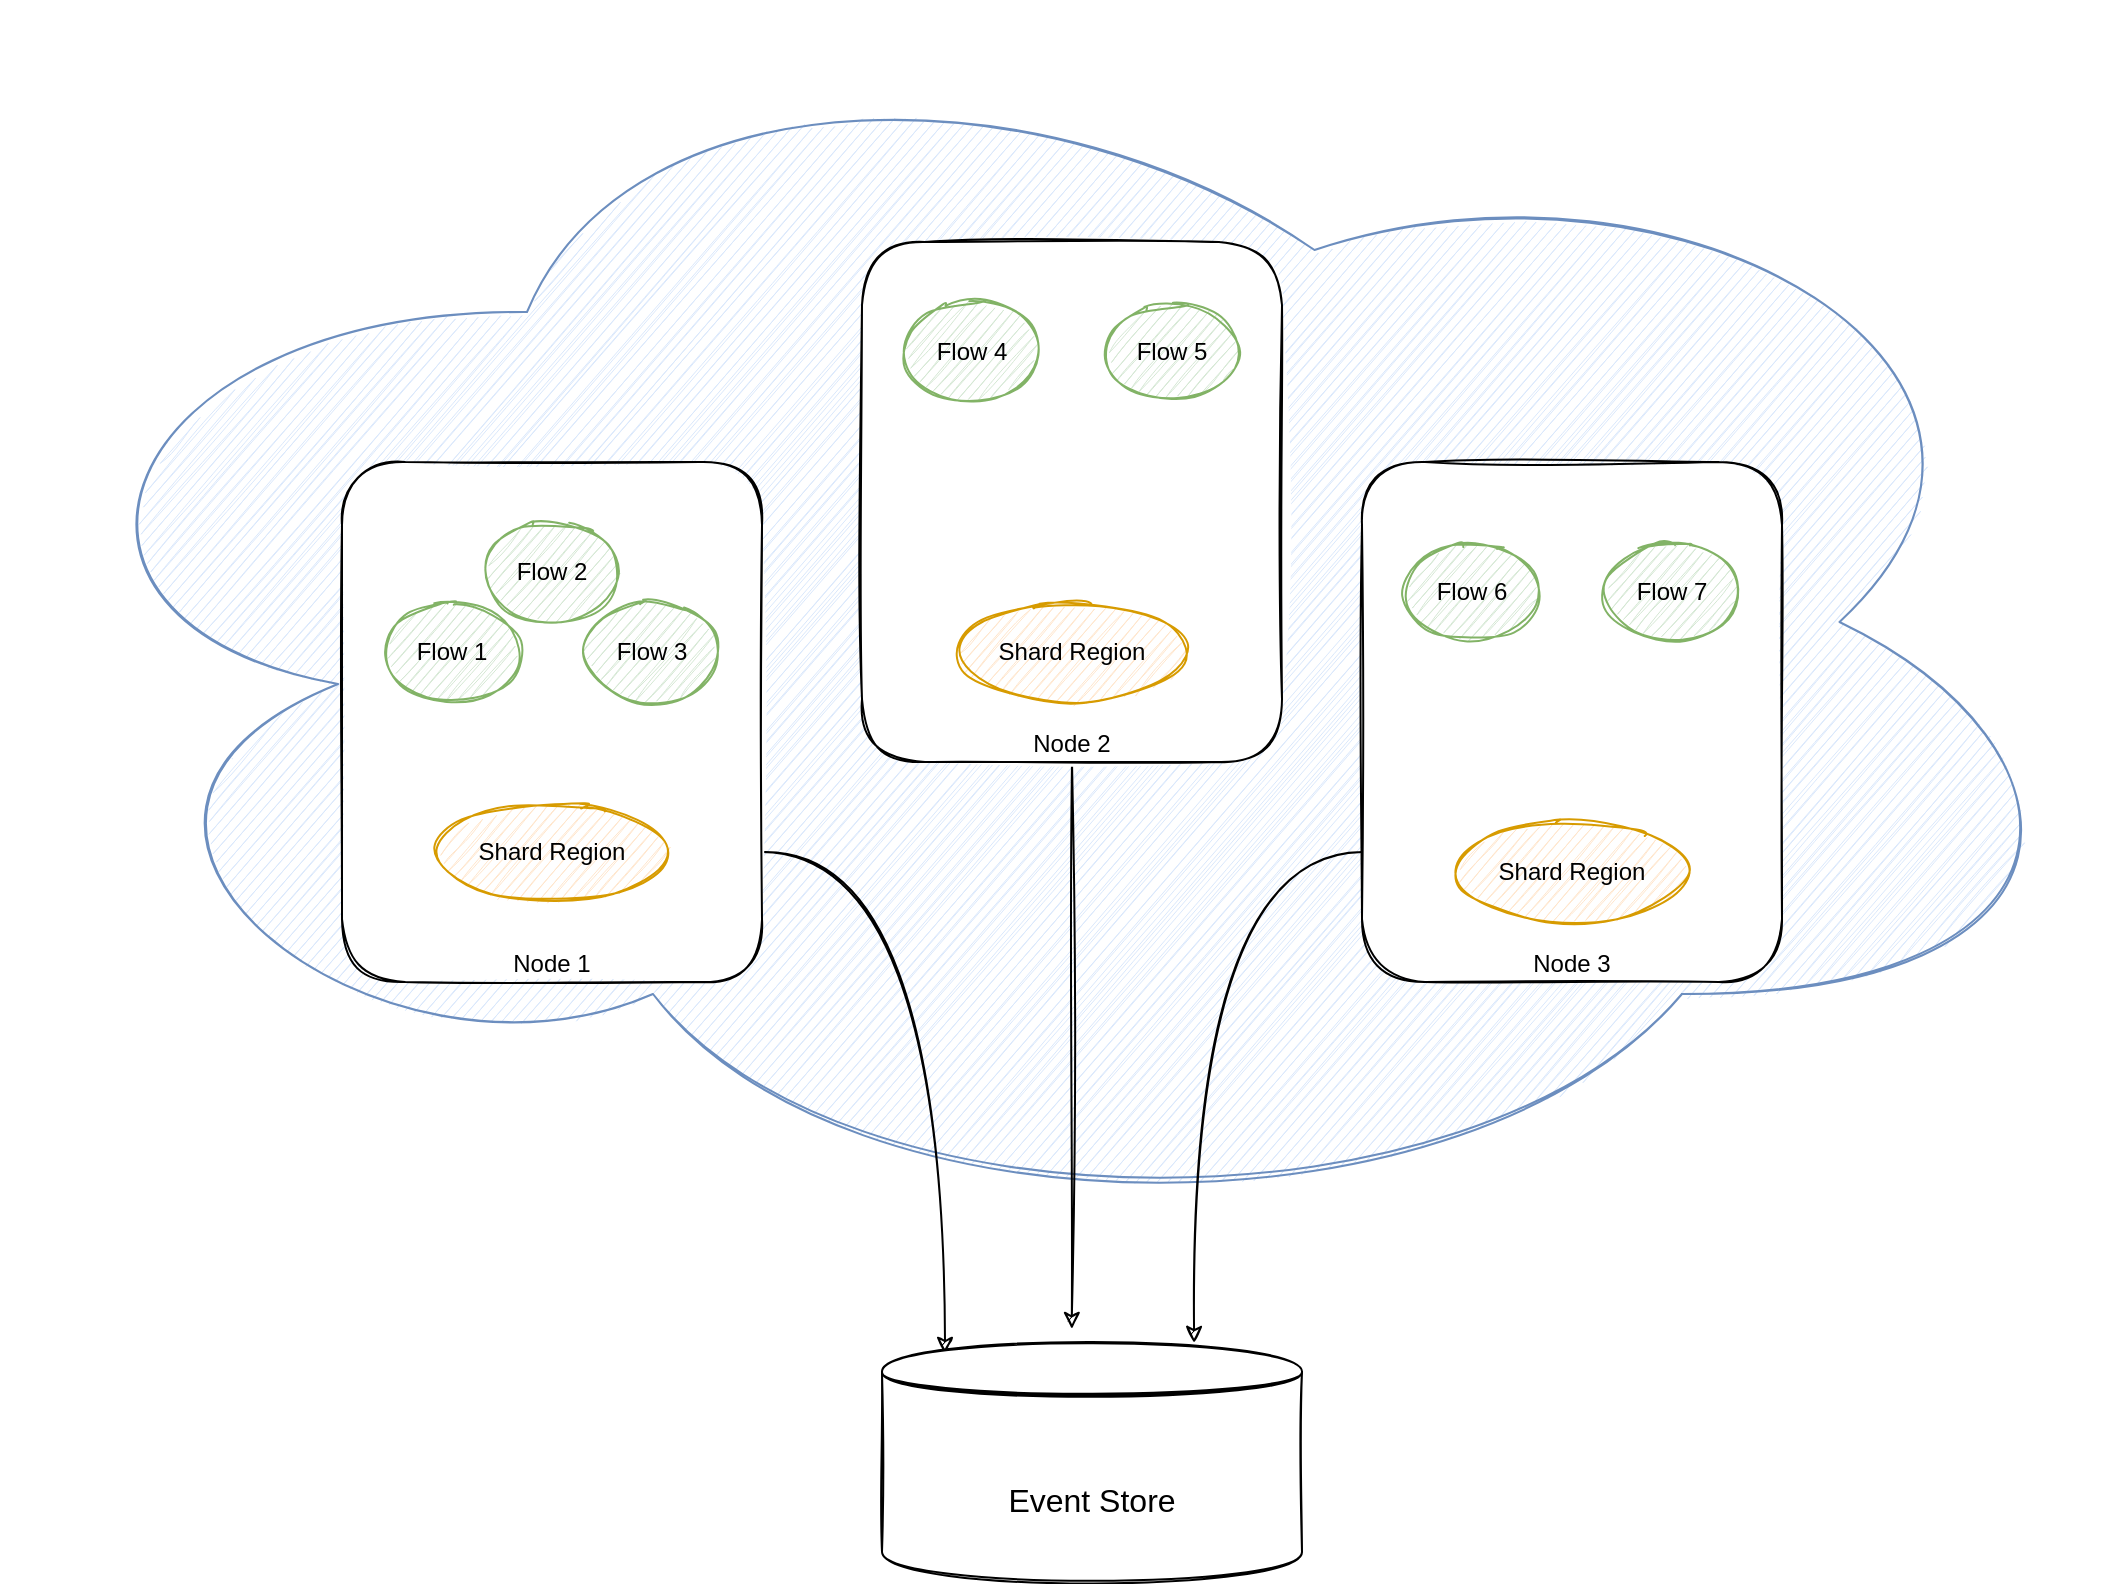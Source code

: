 <mxfile version="19.0.3" type="device"><diagram id="PsOc9hD5OhD_XFZD_qXZ" name="Page-1"><mxGraphModel dx="2200" dy="1978" grid="1" gridSize="10" guides="1" tooltips="1" connect="1" arrows="1" fold="1" page="1" pageScale="1" pageWidth="850" pageHeight="1100" math="0" shadow="0"><root><mxCell id="0"/><mxCell id="1" parent="0"/><mxCell id="osPVboeEqwbEDw1G5q4Q-4" value="" style="ellipse;shape=cloud;whiteSpace=wrap;html=1;fillColor=#dae8fc;strokeColor=#6c8ebf;sketch=1;" vertex="1" parent="1"><mxGeometry x="-80" y="-100" width="1050" height="620" as="geometry"/></mxCell><mxCell id="osPVboeEqwbEDw1G5q4Q-20" style="edgeStyle=orthogonalEdgeStyle;rounded=0;orthogonalLoop=1;jettySize=auto;html=1;exitX=1;exitY=0.75;exitDx=0;exitDy=0;entryX=0.15;entryY=0.05;entryDx=0;entryDy=0;fontSize=16;curved=1;entryPerimeter=0;sketch=1;" edge="1" parent="1" source="osPVboeEqwbEDw1G5q4Q-1" target="osPVboeEqwbEDw1G5q4Q-5"><mxGeometry relative="1" as="geometry"/></mxCell><mxCell id="osPVboeEqwbEDw1G5q4Q-1" value="Node 1" style="rounded=1;whiteSpace=wrap;html=1;verticalAlign=bottom;sketch=1;" vertex="1" parent="1"><mxGeometry x="90" y="130" width="210" height="260" as="geometry"/></mxCell><mxCell id="osPVboeEqwbEDw1G5q4Q-22" style="edgeStyle=orthogonalEdgeStyle;curved=1;rounded=0;orthogonalLoop=1;jettySize=auto;html=1;exitX=0.5;exitY=1;exitDx=0;exitDy=0;entryX=0.452;entryY=-0.054;entryDx=0;entryDy=0;entryPerimeter=0;fontSize=16;sketch=1;" edge="1" parent="1" source="osPVboeEqwbEDw1G5q4Q-2" target="osPVboeEqwbEDw1G5q4Q-5"><mxGeometry relative="1" as="geometry"/></mxCell><mxCell id="osPVboeEqwbEDw1G5q4Q-2" value="Node 2" style="rounded=1;whiteSpace=wrap;html=1;verticalAlign=bottom;sketch=1;" vertex="1" parent="1"><mxGeometry x="350" y="20" width="210" height="260" as="geometry"/></mxCell><mxCell id="osPVboeEqwbEDw1G5q4Q-21" style="edgeStyle=orthogonalEdgeStyle;curved=1;rounded=0;orthogonalLoop=1;jettySize=auto;html=1;exitX=0;exitY=0.75;exitDx=0;exitDy=0;entryX=0.743;entryY=0.004;entryDx=0;entryDy=0;entryPerimeter=0;fontSize=16;sketch=1;" edge="1" parent="1" source="osPVboeEqwbEDw1G5q4Q-3" target="osPVboeEqwbEDw1G5q4Q-5"><mxGeometry relative="1" as="geometry"/></mxCell><mxCell id="osPVboeEqwbEDw1G5q4Q-3" value="Node 3" style="rounded=1;whiteSpace=wrap;html=1;verticalAlign=bottom;sketch=1;" vertex="1" parent="1"><mxGeometry x="600" y="130" width="210" height="260" as="geometry"/></mxCell><mxCell id="osPVboeEqwbEDw1G5q4Q-5" value="Event Store" style="shape=datastore;whiteSpace=wrap;html=1;fontSize=16;sketch=1;" vertex="1" parent="1"><mxGeometry x="360" y="570" width="210" height="120" as="geometry"/></mxCell><mxCell id="osPVboeEqwbEDw1G5q4Q-6" value="Flow 1" style="ellipse;whiteSpace=wrap;html=1;fillColor=#d5e8d4;strokeColor=#82b366;sketch=1;" vertex="1" parent="1"><mxGeometry x="110" y="200" width="70" height="50" as="geometry"/></mxCell><mxCell id="osPVboeEqwbEDw1G5q4Q-7" value="&lt;span style=&quot;&quot;&gt;Flow 3&lt;/span&gt;" style="ellipse;whiteSpace=wrap;html=1;fillColor=#d5e8d4;strokeColor=#82b366;sketch=1;" vertex="1" parent="1"><mxGeometry x="210" y="200" width="70" height="50" as="geometry"/></mxCell><mxCell id="osPVboeEqwbEDw1G5q4Q-8" value="Flow 2" style="ellipse;whiteSpace=wrap;html=1;fillColor=#d5e8d4;strokeColor=#82b366;sketch=1;" vertex="1" parent="1"><mxGeometry x="160" y="160" width="70" height="50" as="geometry"/></mxCell><mxCell id="osPVboeEqwbEDw1G5q4Q-9" value="Flow 4" style="ellipse;whiteSpace=wrap;html=1;fillColor=#d5e8d4;strokeColor=#82b366;sketch=1;" vertex="1" parent="1"><mxGeometry x="370" y="50" width="70" height="50" as="geometry"/></mxCell><mxCell id="osPVboeEqwbEDw1G5q4Q-10" value="Flow 5" style="ellipse;whiteSpace=wrap;html=1;fillColor=#d5e8d4;strokeColor=#82b366;sketch=1;" vertex="1" parent="1"><mxGeometry x="470" y="50" width="70" height="50" as="geometry"/></mxCell><mxCell id="osPVboeEqwbEDw1G5q4Q-11" value="Flow 6" style="ellipse;whiteSpace=wrap;html=1;fillColor=#d5e8d4;strokeColor=#82b366;sketch=1;" vertex="1" parent="1"><mxGeometry x="620" y="170" width="70" height="50" as="geometry"/></mxCell><mxCell id="osPVboeEqwbEDw1G5q4Q-12" value="Flow 7" style="ellipse;whiteSpace=wrap;html=1;fillColor=#d5e8d4;strokeColor=#82b366;sketch=1;" vertex="1" parent="1"><mxGeometry x="720" y="170" width="70" height="50" as="geometry"/></mxCell><mxCell id="osPVboeEqwbEDw1G5q4Q-13" value="Shard Region" style="ellipse;whiteSpace=wrap;html=1;fillColor=#ffe6cc;strokeColor=#d79b00;sketch=1;" vertex="1" parent="1"><mxGeometry x="135" y="300" width="120" height="50" as="geometry"/></mxCell><mxCell id="osPVboeEqwbEDw1G5q4Q-15" value="&lt;span style=&quot;&quot;&gt;Shard Region&lt;/span&gt;" style="ellipse;whiteSpace=wrap;html=1;fillColor=#ffe6cc;strokeColor=#d79b00;sketch=1;" vertex="1" parent="1"><mxGeometry x="395" y="200" width="120" height="50" as="geometry"/></mxCell><mxCell id="osPVboeEqwbEDw1G5q4Q-16" value="&lt;span style=&quot;&quot;&gt;Shard Region&lt;/span&gt;" style="ellipse;whiteSpace=wrap;html=1;fillColor=#ffe6cc;strokeColor=#d79b00;sketch=1;" vertex="1" parent="1"><mxGeometry x="645" y="310" width="120" height="50" as="geometry"/></mxCell></root></mxGraphModel></diagram></mxfile>